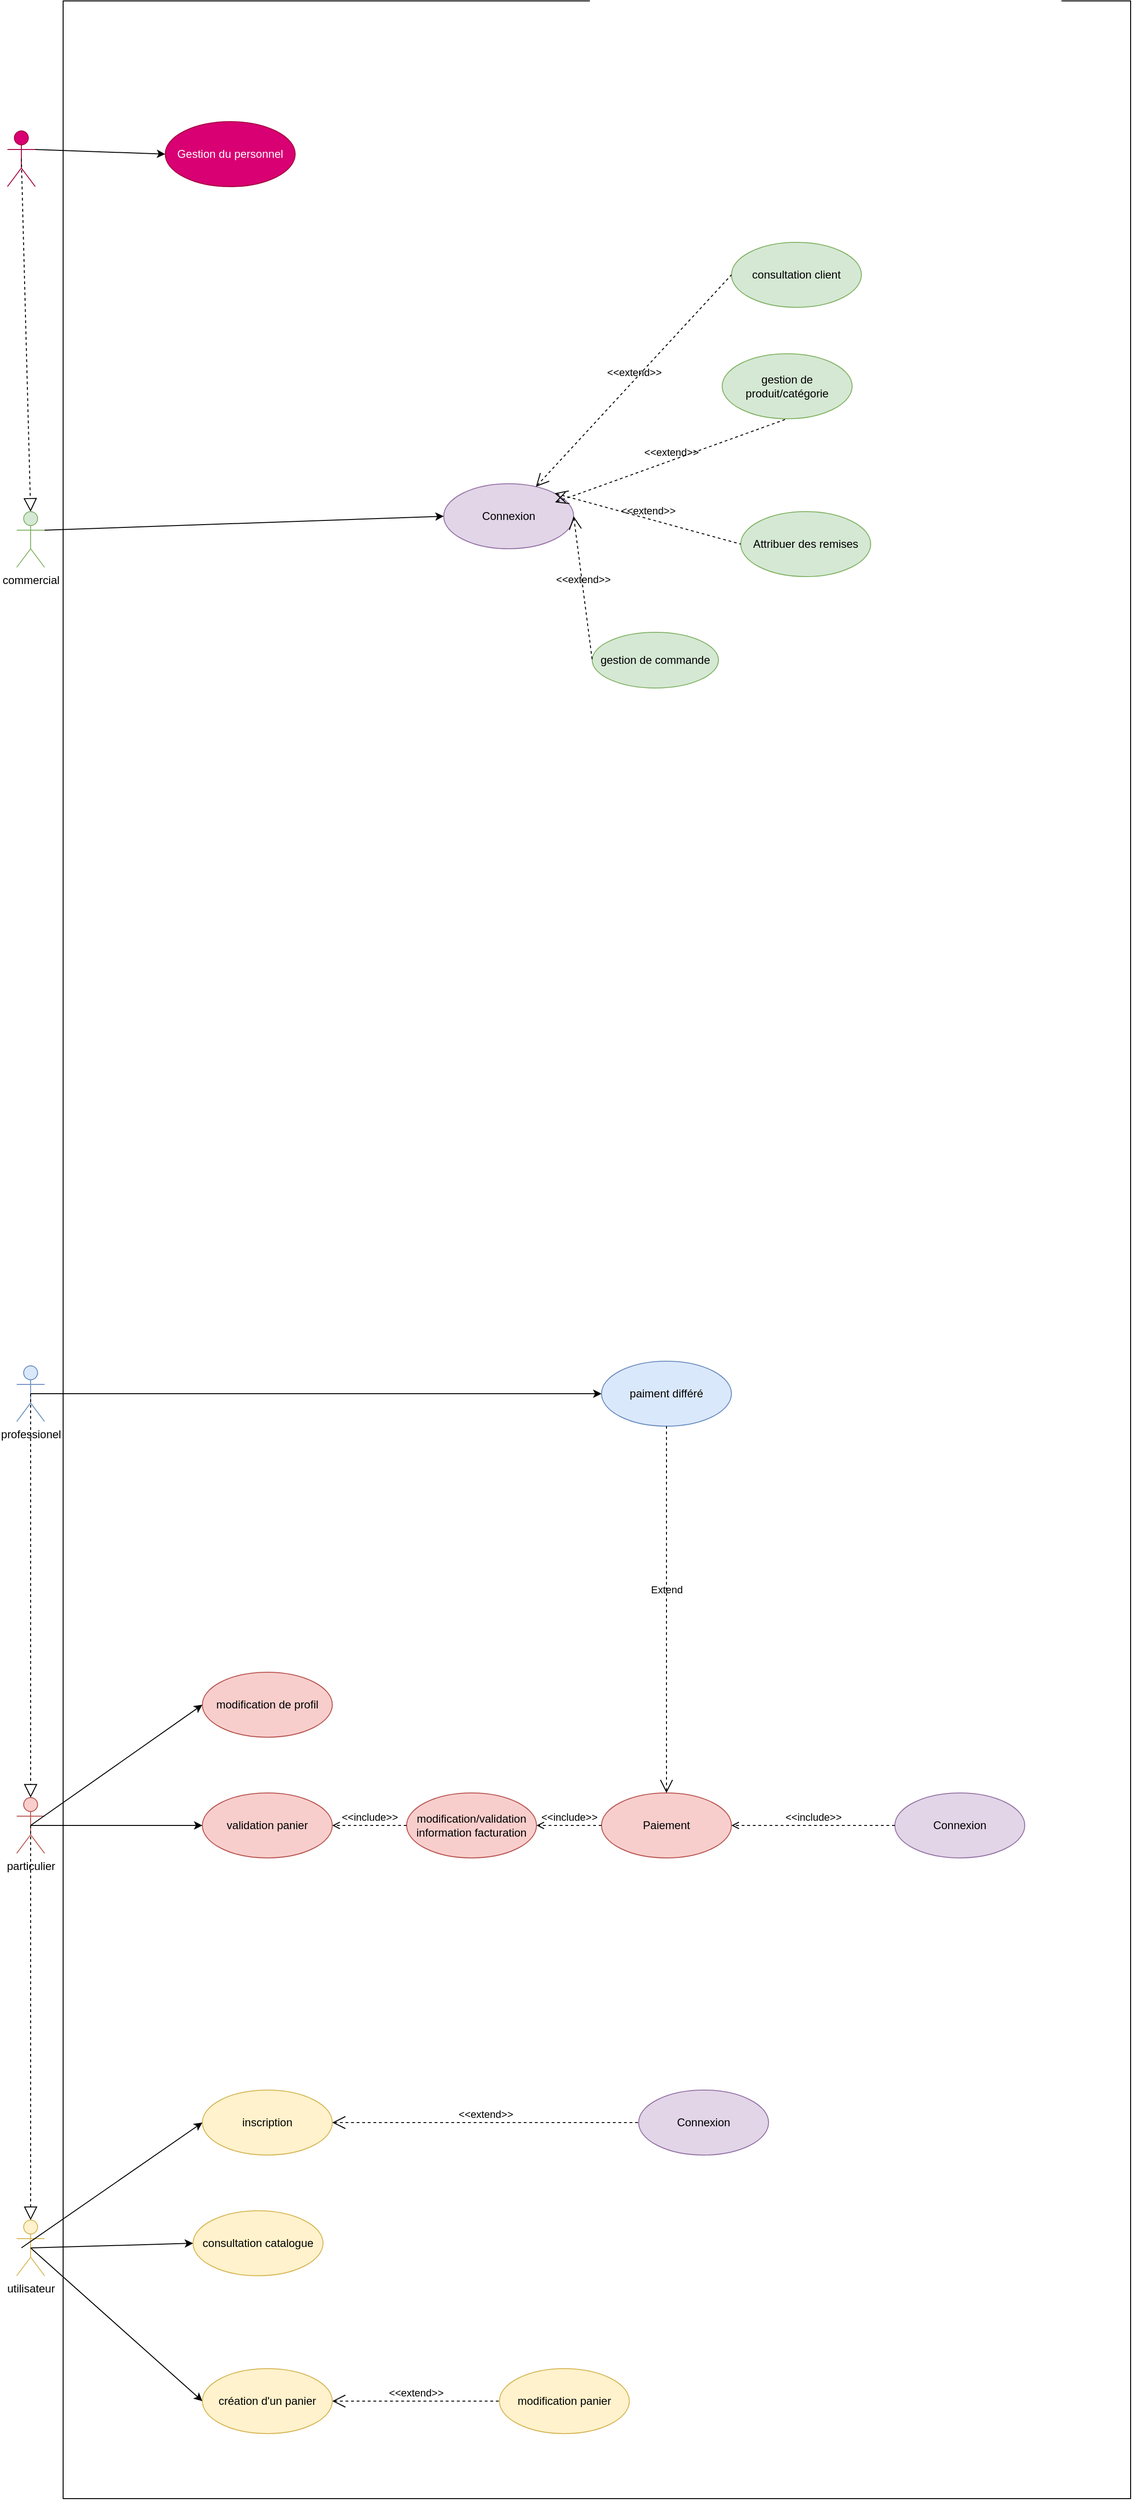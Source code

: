 <mxfile version="14.3.0" type="github" pages="2">
  <diagram id="6h6FBcipSGII3c4NiB8Y" name="Cas d&#39;utilisation">
    <mxGraphModel dx="1689" dy="3429" grid="1" gridSize="10" guides="1" tooltips="1" connect="1" arrows="1" fold="1" page="1" pageScale="1" pageWidth="827" pageHeight="1169" math="0" shadow="0">
      <root>
        <mxCell id="0" />
        <mxCell id="1" parent="0" />
        <mxCell id="1h5ahABLW1QTgXtnkLHX-1" value="" style="rounded=0;whiteSpace=wrap;html=1;direction=south;" parent="1" vertex="1">
          <mxGeometry x="220" y="-1430" width="1150" height="2690" as="geometry" />
        </mxCell>
        <mxCell id="1h5ahABLW1QTgXtnkLHX-2" value="utilisateur" style="shape=umlActor;verticalLabelPosition=bottom;verticalAlign=top;html=1;fillColor=#fff2cc;strokeColor=#d6b656;" parent="1" vertex="1">
          <mxGeometry x="170" y="960" width="30" height="60" as="geometry" />
        </mxCell>
        <mxCell id="1h5ahABLW1QTgXtnkLHX-4" value="professionel" style="shape=umlActor;verticalLabelPosition=bottom;verticalAlign=top;html=1;fillColor=#dae8fc;strokeColor=#6c8ebf;" parent="1" vertex="1">
          <mxGeometry x="170" y="40" width="30" height="60" as="geometry" />
        </mxCell>
        <mxCell id="1h5ahABLW1QTgXtnkLHX-5" value="particulier" style="shape=umlActor;verticalLabelPosition=bottom;verticalAlign=top;html=1;fillColor=#f8cecc;strokeColor=#b85450;" parent="1" vertex="1">
          <mxGeometry x="170" y="505" width="30" height="60" as="geometry" />
        </mxCell>
        <mxCell id="1h5ahABLW1QTgXtnkLHX-6" value="commercial" style="shape=umlActor;verticalLabelPosition=bottom;verticalAlign=top;html=1;fillColor=#d5e8d4;strokeColor=#82b366;" parent="1" vertex="1">
          <mxGeometry x="170" y="-880" width="30" height="60" as="geometry" />
        </mxCell>
        <mxCell id="1h5ahABLW1QTgXtnkLHX-8" value="patron" style="shape=umlActor;verticalLabelPosition=bottom;verticalAlign=top;html=1;fillColor=#d80073;strokeColor=#A50040;fontColor=#ffffff;" parent="1" vertex="1">
          <mxGeometry x="160" y="-1290" width="30" height="60" as="geometry" />
        </mxCell>
        <mxCell id="1h5ahABLW1QTgXtnkLHX-15" value="inscription" style="ellipse;whiteSpace=wrap;html=1;fillColor=#fff2cc;strokeColor=#d6b656;" parent="1" vertex="1">
          <mxGeometry x="370" y="820" width="140" height="70" as="geometry" />
        </mxCell>
        <mxCell id="1h5ahABLW1QTgXtnkLHX-16" value="consultation catalogue" style="ellipse;whiteSpace=wrap;html=1;fillColor=#fff2cc;strokeColor=#d6b656;" parent="1" vertex="1">
          <mxGeometry x="360" y="950" width="140" height="70" as="geometry" />
        </mxCell>
        <mxCell id="1h5ahABLW1QTgXtnkLHX-17" value="création d&#39;un panier" style="ellipse;whiteSpace=wrap;html=1;fillColor=#fff2cc;strokeColor=#d6b656;" parent="1" vertex="1">
          <mxGeometry x="370" y="1120" width="140" height="70" as="geometry" />
        </mxCell>
        <mxCell id="1h5ahABLW1QTgXtnkLHX-20" value="Connexion" style="ellipse;whiteSpace=wrap;html=1;fillColor=#e1d5e7;strokeColor=#9673a6;" parent="1" vertex="1">
          <mxGeometry x="840" y="820" width="140" height="70" as="geometry" />
        </mxCell>
        <mxCell id="1h5ahABLW1QTgXtnkLHX-21" value="validation panier" style="ellipse;whiteSpace=wrap;html=1;fillColor=#f8cecc;strokeColor=#b85450;" parent="1" vertex="1">
          <mxGeometry x="370" y="500" width="140" height="70" as="geometry" />
        </mxCell>
        <mxCell id="1h5ahABLW1QTgXtnkLHX-24" value="" style="endArrow=block;dashed=1;endFill=0;endSize=12;html=1;exitX=0.5;exitY=0.5;exitDx=0;exitDy=0;exitPerimeter=0;entryX=0.5;entryY=0;entryDx=0;entryDy=0;entryPerimeter=0;" parent="1" source="1h5ahABLW1QTgXtnkLHX-5" target="1h5ahABLW1QTgXtnkLHX-2" edge="1">
          <mxGeometry width="160" relative="1" as="geometry">
            <mxPoint x="220" y="820" as="sourcePoint" />
            <mxPoint x="380" y="820" as="targetPoint" />
          </mxGeometry>
        </mxCell>
        <mxCell id="1h5ahABLW1QTgXtnkLHX-25" value="" style="endArrow=block;dashed=1;endFill=0;endSize=12;html=1;exitX=0.5;exitY=0.5;exitDx=0;exitDy=0;exitPerimeter=0;entryX=0.5;entryY=0;entryDx=0;entryDy=0;entryPerimeter=0;" parent="1" source="1h5ahABLW1QTgXtnkLHX-4" target="1h5ahABLW1QTgXtnkLHX-5" edge="1">
          <mxGeometry width="160" relative="1" as="geometry">
            <mxPoint x="260" y="345" as="sourcePoint" />
            <mxPoint x="260" y="505" as="targetPoint" />
          </mxGeometry>
        </mxCell>
        <mxCell id="1h5ahABLW1QTgXtnkLHX-27" value="" style="endArrow=block;dashed=1;endFill=0;endSize=12;html=1;entryX=0.5;entryY=0;entryDx=0;entryDy=0;entryPerimeter=0;exitX=0.5;exitY=0.5;exitDx=0;exitDy=0;exitPerimeter=0;" parent="1" source="1h5ahABLW1QTgXtnkLHX-8" target="1h5ahABLW1QTgXtnkLHX-6" edge="1">
          <mxGeometry width="160" relative="1" as="geometry">
            <mxPoint x="170" y="-690" as="sourcePoint" />
            <mxPoint x="330" y="-690" as="targetPoint" />
          </mxGeometry>
        </mxCell>
        <mxCell id="1h5ahABLW1QTgXtnkLHX-28" value="" style="endArrow=classic;html=1;exitX=0.5;exitY=0.5;exitDx=0;exitDy=0;exitPerimeter=0;entryX=0;entryY=0.5;entryDx=0;entryDy=0;" parent="1" source="1h5ahABLW1QTgXtnkLHX-5" target="1h5ahABLW1QTgXtnkLHX-21" edge="1">
          <mxGeometry width="50" height="50" relative="1" as="geometry">
            <mxPoint x="280" y="640" as="sourcePoint" />
            <mxPoint x="330" y="590" as="targetPoint" />
          </mxGeometry>
        </mxCell>
        <mxCell id="1h5ahABLW1QTgXtnkLHX-29" value="" style="endArrow=classic;html=1;exitX=0.5;exitY=0.5;exitDx=0;exitDy=0;exitPerimeter=0;entryX=0;entryY=0.5;entryDx=0;entryDy=0;" parent="1" source="1h5ahABLW1QTgXtnkLHX-2" target="1h5ahABLW1QTgXtnkLHX-16" edge="1">
          <mxGeometry width="50" height="50" relative="1" as="geometry">
            <mxPoint x="260" y="720" as="sourcePoint" />
            <mxPoint x="310" y="670" as="targetPoint" />
          </mxGeometry>
        </mxCell>
        <mxCell id="1h5ahABLW1QTgXtnkLHX-30" value="" style="endArrow=classic;html=1;entryX=0;entryY=0.5;entryDx=0;entryDy=0;" parent="1" target="1h5ahABLW1QTgXtnkLHX-15" edge="1">
          <mxGeometry width="50" height="50" relative="1" as="geometry">
            <mxPoint x="175" y="990" as="sourcePoint" />
            <mxPoint x="310" y="850" as="targetPoint" />
          </mxGeometry>
        </mxCell>
        <mxCell id="1h5ahABLW1QTgXtnkLHX-31" value="" style="endArrow=classic;html=1;exitX=0.5;exitY=0.5;exitDx=0;exitDy=0;exitPerimeter=0;entryX=0;entryY=0.5;entryDx=0;entryDy=0;" parent="1" source="1h5ahABLW1QTgXtnkLHX-2" target="1h5ahABLW1QTgXtnkLHX-17" edge="1">
          <mxGeometry width="50" height="50" relative="1" as="geometry">
            <mxPoint x="320" y="1130" as="sourcePoint" />
            <mxPoint x="370" y="1080" as="targetPoint" />
          </mxGeometry>
        </mxCell>
        <mxCell id="1h5ahABLW1QTgXtnkLHX-34" value="Paiement" style="ellipse;whiteSpace=wrap;html=1;fillColor=#f8cecc;strokeColor=#b85450;" parent="1" vertex="1">
          <mxGeometry x="800" y="500" width="140" height="70" as="geometry" />
        </mxCell>
        <mxCell id="1h5ahABLW1QTgXtnkLHX-35" value="modification panier" style="ellipse;whiteSpace=wrap;html=1;fillColor=#fff2cc;strokeColor=#d6b656;" parent="1" vertex="1">
          <mxGeometry x="690" y="1120" width="140" height="70" as="geometry" />
        </mxCell>
        <mxCell id="1h5ahABLW1QTgXtnkLHX-37" value="modification/validation information facturation" style="ellipse;whiteSpace=wrap;html=1;fillColor=#f8cecc;strokeColor=#b85450;" parent="1" vertex="1">
          <mxGeometry x="590" y="500" width="140" height="70" as="geometry" />
        </mxCell>
        <mxCell id="1h5ahABLW1QTgXtnkLHX-40" value="modification de profil" style="ellipse;whiteSpace=wrap;html=1;fillColor=#f8cecc;strokeColor=#b85450;" parent="1" vertex="1">
          <mxGeometry x="370" y="370" width="140" height="70" as="geometry" />
        </mxCell>
        <mxCell id="1h5ahABLW1QTgXtnkLHX-41" value="" style="endArrow=classic;html=1;entryX=0;entryY=0.5;entryDx=0;entryDy=0;exitX=0.5;exitY=0.5;exitDx=0;exitDy=0;exitPerimeter=0;" parent="1" source="1h5ahABLW1QTgXtnkLHX-5" target="1h5ahABLW1QTgXtnkLHX-40" edge="1">
          <mxGeometry width="50" height="50" relative="1" as="geometry">
            <mxPoint x="280" y="460" as="sourcePoint" />
            <mxPoint x="330" y="410" as="targetPoint" />
          </mxGeometry>
        </mxCell>
        <mxCell id="1h5ahABLW1QTgXtnkLHX-44" value="&amp;lt;&amp;lt;include&amp;gt;&amp;gt;" style="html=1;verticalAlign=bottom;labelBackgroundColor=none;endArrow=open;endFill=0;dashed=1;entryX=1;entryY=0.5;entryDx=0;entryDy=0;exitX=0;exitY=0.5;exitDx=0;exitDy=0;" parent="1" source="1h5ahABLW1QTgXtnkLHX-34" target="1h5ahABLW1QTgXtnkLHX-37" edge="1">
          <mxGeometry width="160" relative="1" as="geometry">
            <mxPoint x="770" y="300" as="sourcePoint" />
            <mxPoint x="930" y="300" as="targetPoint" />
          </mxGeometry>
        </mxCell>
        <mxCell id="1h5ahABLW1QTgXtnkLHX-45" value="&amp;lt;&amp;lt;include&amp;gt;&amp;gt;" style="html=1;verticalAlign=bottom;labelBackgroundColor=none;endArrow=open;endFill=0;dashed=1;entryX=1;entryY=0.5;entryDx=0;entryDy=0;exitX=0;exitY=0.5;exitDx=0;exitDy=0;" parent="1" source="1h5ahABLW1QTgXtnkLHX-37" target="1h5ahABLW1QTgXtnkLHX-21" edge="1">
          <mxGeometry width="160" relative="1" as="geometry">
            <mxPoint x="600.0" y="550" as="sourcePoint" />
            <mxPoint x="530.0" y="550" as="targetPoint" />
          </mxGeometry>
        </mxCell>
        <mxCell id="1h5ahABLW1QTgXtnkLHX-50" value="paiment différé" style="ellipse;whiteSpace=wrap;html=1;fillColor=#dae8fc;strokeColor=#6c8ebf;" parent="1" vertex="1">
          <mxGeometry x="800" y="35" width="140" height="70" as="geometry" />
        </mxCell>
        <mxCell id="1h5ahABLW1QTgXtnkLHX-51" value="" style="endArrow=classic;html=1;exitX=0.5;exitY=0.5;exitDx=0;exitDy=0;exitPerimeter=0;entryX=0;entryY=0.5;entryDx=0;entryDy=0;" parent="1" source="1h5ahABLW1QTgXtnkLHX-4" target="1h5ahABLW1QTgXtnkLHX-50" edge="1">
          <mxGeometry width="50" height="50" relative="1" as="geometry">
            <mxPoint x="330" y="-130" as="sourcePoint" />
            <mxPoint x="380" y="-180" as="targetPoint" />
          </mxGeometry>
        </mxCell>
        <mxCell id="1h5ahABLW1QTgXtnkLHX-52" value="Extend" style="edgeStyle=none;html=1;startArrow=open;endArrow=none;startSize=12;verticalAlign=bottom;dashed=1;labelBackgroundColor=none;exitX=0.5;exitY=0;exitDx=0;exitDy=0;entryX=0.5;entryY=1;entryDx=0;entryDy=0;" parent="1" source="1h5ahABLW1QTgXtnkLHX-34" target="1h5ahABLW1QTgXtnkLHX-50" edge="1">
          <mxGeometry x="0.063" width="160" relative="1" as="geometry">
            <mxPoint x="690" y="50" as="sourcePoint" />
            <mxPoint x="850" y="50" as="targetPoint" />
            <mxPoint as="offset" />
          </mxGeometry>
        </mxCell>
        <mxCell id="1h5ahABLW1QTgXtnkLHX-53" value="Attribuer des remises" style="ellipse;whiteSpace=wrap;html=1;fillColor=#d5e8d4;strokeColor=#82b366;" parent="1" vertex="1">
          <mxGeometry x="950" y="-880" width="140" height="70" as="geometry" />
        </mxCell>
        <mxCell id="1h5ahABLW1QTgXtnkLHX-54" value="gestion de produit/catégorie" style="ellipse;whiteSpace=wrap;html=1;fillColor=#d5e8d4;strokeColor=#82b366;" parent="1" vertex="1">
          <mxGeometry x="930" y="-1050" width="140" height="70" as="geometry" />
        </mxCell>
        <mxCell id="1h5ahABLW1QTgXtnkLHX-56" value="consultation client" style="ellipse;whiteSpace=wrap;html=1;fillColor=#d5e8d4;strokeColor=#82b366;" parent="1" vertex="1">
          <mxGeometry x="940" y="-1170" width="140" height="70" as="geometry" />
        </mxCell>
        <mxCell id="1h5ahABLW1QTgXtnkLHX-80" value="gestion de commande" style="ellipse;whiteSpace=wrap;html=1;fillColor=#d5e8d4;strokeColor=#82b366;" parent="1" vertex="1">
          <mxGeometry x="790" y="-750" width="136" height="60" as="geometry" />
        </mxCell>
        <mxCell id="1h5ahABLW1QTgXtnkLHX-90" value="Gestion du personnel" style="ellipse;whiteSpace=wrap;html=1;fillColor=#d80073;strokeColor=#A50040;fontColor=#ffffff;" parent="1" vertex="1">
          <mxGeometry x="330" y="-1300" width="140" height="70" as="geometry" />
        </mxCell>
        <mxCell id="1h5ahABLW1QTgXtnkLHX-91" value="" style="endArrow=classic;html=1;exitX=1;exitY=0.333;exitDx=0;exitDy=0;exitPerimeter=0;entryX=0;entryY=0.5;entryDx=0;entryDy=0;" parent="1" source="1h5ahABLW1QTgXtnkLHX-8" target="1h5ahABLW1QTgXtnkLHX-90" edge="1">
          <mxGeometry width="50" height="50" relative="1" as="geometry">
            <mxPoint x="260" y="-1820" as="sourcePoint" />
            <mxPoint x="310" y="-1870" as="targetPoint" />
          </mxGeometry>
        </mxCell>
        <mxCell id="1h5ahABLW1QTgXtnkLHX-99" value="Connexion" style="ellipse;whiteSpace=wrap;html=1;fillColor=#e1d5e7;strokeColor=#9673a6;" parent="1" vertex="1">
          <mxGeometry x="630" y="-910" width="140" height="70" as="geometry" />
        </mxCell>
        <mxCell id="1h5ahABLW1QTgXtnkLHX-100" value="" style="endArrow=classic;html=1;entryX=0;entryY=0.5;entryDx=0;entryDy=0;" parent="1" target="1h5ahABLW1QTgXtnkLHX-99" edge="1">
          <mxGeometry width="50" height="50" relative="1" as="geometry">
            <mxPoint x="200" y="-860" as="sourcePoint" />
            <mxPoint x="560" y="-930" as="targetPoint" />
          </mxGeometry>
        </mxCell>
        <mxCell id="1h5ahABLW1QTgXtnkLHX-101" value="&amp;lt;&amp;lt;extend&amp;gt;&amp;gt;" style="edgeStyle=none;html=1;startArrow=open;endArrow=none;startSize=12;verticalAlign=bottom;dashed=1;labelBackgroundColor=none;entryX=0;entryY=0.5;entryDx=0;entryDy=0;exitX=1;exitY=0.5;exitDx=0;exitDy=0;" parent="1" source="1h5ahABLW1QTgXtnkLHX-99" target="1h5ahABLW1QTgXtnkLHX-80" edge="1">
          <mxGeometry width="160" relative="1" as="geometry">
            <mxPoint x="510" y="-710" as="sourcePoint" />
            <mxPoint x="350" y="-710" as="targetPoint" />
          </mxGeometry>
        </mxCell>
        <mxCell id="1h5ahABLW1QTgXtnkLHX-102" value="&amp;lt;&amp;lt;extend&amp;gt;&amp;gt;" style="edgeStyle=none;html=1;startArrow=open;endArrow=none;startSize=12;verticalAlign=bottom;dashed=1;labelBackgroundColor=none;entryX=0.5;entryY=1;entryDx=0;entryDy=0;" parent="1" target="1h5ahABLW1QTgXtnkLHX-54" edge="1">
          <mxGeometry width="160" relative="1" as="geometry">
            <mxPoint x="750" y="-890" as="sourcePoint" />
            <mxPoint x="460" y="-1070" as="targetPoint" />
          </mxGeometry>
        </mxCell>
        <mxCell id="1h5ahABLW1QTgXtnkLHX-106" value="&amp;lt;&amp;lt;extend&amp;gt;&amp;gt;" style="edgeStyle=none;html=1;startArrow=open;endArrow=none;startSize=12;verticalAlign=bottom;dashed=1;labelBackgroundColor=none;entryX=0;entryY=0.5;entryDx=0;entryDy=0;" parent="1" source="1h5ahABLW1QTgXtnkLHX-99" target="1h5ahABLW1QTgXtnkLHX-56" edge="1">
          <mxGeometry width="160" relative="1" as="geometry">
            <mxPoint x="660" y="-1180" as="sourcePoint" />
            <mxPoint x="500" y="-1180" as="targetPoint" />
          </mxGeometry>
        </mxCell>
        <mxCell id="1h5ahABLW1QTgXtnkLHX-107" value="&amp;lt;&amp;lt;extend&amp;gt;&amp;gt;" style="edgeStyle=none;html=1;startArrow=open;endArrow=none;startSize=12;verticalAlign=bottom;dashed=1;labelBackgroundColor=none;entryX=0;entryY=0.5;entryDx=0;entryDy=0;exitX=1;exitY=0;exitDx=0;exitDy=0;" parent="1" source="1h5ahABLW1QTgXtnkLHX-99" target="1h5ahABLW1QTgXtnkLHX-53" edge="1">
          <mxGeometry width="160" relative="1" as="geometry">
            <mxPoint x="550" y="-940" as="sourcePoint" />
            <mxPoint x="390" y="-940" as="targetPoint" />
          </mxGeometry>
        </mxCell>
        <mxCell id="1h5ahABLW1QTgXtnkLHX-108" value="&amp;lt;&amp;lt;extend&amp;gt;&amp;gt;" style="edgeStyle=none;html=1;startArrow=open;endArrow=none;startSize=12;verticalAlign=bottom;dashed=1;labelBackgroundColor=none;exitX=1;exitY=0.5;exitDx=0;exitDy=0;entryX=0;entryY=0.5;entryDx=0;entryDy=0;" parent="1" source="1h5ahABLW1QTgXtnkLHX-17" target="1h5ahABLW1QTgXtnkLHX-35" edge="1">
          <mxGeometry width="160" relative="1" as="geometry">
            <mxPoint x="710" y="1070" as="sourcePoint" />
            <mxPoint x="550" y="1070" as="targetPoint" />
          </mxGeometry>
        </mxCell>
        <mxCell id="D0InPZgiRpQinC90ZeT8-4" value="&amp;lt;&amp;lt;extend&amp;gt;&amp;gt;" style="edgeStyle=none;html=1;startArrow=open;endArrow=none;startSize=12;verticalAlign=bottom;dashed=1;labelBackgroundColor=none;entryX=0;entryY=0.5;entryDx=0;entryDy=0;exitX=1;exitY=0.5;exitDx=0;exitDy=0;" parent="1" source="1h5ahABLW1QTgXtnkLHX-15" target="1h5ahABLW1QTgXtnkLHX-20" edge="1">
          <mxGeometry width="160" relative="1" as="geometry">
            <mxPoint x="900" y="980" as="sourcePoint" />
            <mxPoint x="1060" y="980" as="targetPoint" />
          </mxGeometry>
        </mxCell>
        <mxCell id="D0InPZgiRpQinC90ZeT8-5" value="Connexion" style="ellipse;whiteSpace=wrap;html=1;fillColor=#e1d5e7;strokeColor=#9673a6;" parent="1" vertex="1">
          <mxGeometry x="1116" y="500" width="140" height="70" as="geometry" />
        </mxCell>
        <mxCell id="D0InPZgiRpQinC90ZeT8-6" value="&amp;lt;&amp;lt;include&amp;gt;&amp;gt;" style="html=1;verticalAlign=bottom;labelBackgroundColor=none;endArrow=open;endFill=0;dashed=1;exitX=0;exitY=0.5;exitDx=0;exitDy=0;" parent="1" source="D0InPZgiRpQinC90ZeT8-5" target="1h5ahABLW1QTgXtnkLHX-34" edge="1">
          <mxGeometry width="160" relative="1" as="geometry">
            <mxPoint x="1150" y="360" as="sourcePoint" />
            <mxPoint x="1310" y="360" as="targetPoint" />
          </mxGeometry>
        </mxCell>
      </root>
    </mxGraphModel>
  </diagram>
  <diagram id="RybYeWViprWriMRFNoAn" name="Diagramme d&#39;activité">
    <mxGraphModel dx="1182" dy="764" grid="1" gridSize="10" guides="1" tooltips="1" connect="1" arrows="1" fold="1" page="1" pageScale="1" pageWidth="850" pageHeight="1100" math="0" shadow="0">
      <root>
        <mxCell id="maNcRiwJJqIN86Ik8prz-0" />
        <mxCell id="maNcRiwJJqIN86Ik8prz-1" parent="maNcRiwJJqIN86Ik8prz-0" />
        <mxCell id="56nGl5sM8iVlLTIFz5Gv-0" value="" style="ellipse;html=1;shape=startState;fillColor=#000000;strokeColor=#ff0000;" vertex="1" parent="maNcRiwJJqIN86Ik8prz-1">
          <mxGeometry x="390" y="70" width="30" height="30" as="geometry" />
        </mxCell>
        <mxCell id="56nGl5sM8iVlLTIFz5Gv-1" value="" style="edgeStyle=orthogonalEdgeStyle;html=1;verticalAlign=bottom;endArrow=open;endSize=8;strokeColor=#ff0000;" edge="1" source="56nGl5sM8iVlLTIFz5Gv-0" parent="maNcRiwJJqIN86Ik8prz-1">
          <mxGeometry relative="1" as="geometry">
            <mxPoint x="405" y="160" as="targetPoint" />
          </mxGeometry>
        </mxCell>
        <mxCell id="56nGl5sM8iVlLTIFz5Gv-2" value="Consulter catalogue" style="rounded=1;whiteSpace=wrap;html=1;arcSize=40;fontColor=#000000;fillColor=#ffffc0;strokeColor=#ff0000;" vertex="1" parent="maNcRiwJJqIN86Ik8prz-1">
          <mxGeometry x="345" y="160" width="120" height="40" as="geometry" />
        </mxCell>
        <mxCell id="56nGl5sM8iVlLTIFz5Gv-3" value="" style="edgeStyle=orthogonalEdgeStyle;html=1;verticalAlign=bottom;endArrow=open;endSize=8;strokeColor=#ff0000;" edge="1" source="56nGl5sM8iVlLTIFz5Gv-2" parent="maNcRiwJJqIN86Ik8prz-1">
          <mxGeometry relative="1" as="geometry">
            <mxPoint x="405" y="260" as="targetPoint" />
          </mxGeometry>
        </mxCell>
        <mxCell id="56nGl5sM8iVlLTIFz5Gv-4" value="creation de panier" style="rounded=1;whiteSpace=wrap;html=1;arcSize=40;fontColor=#000000;fillColor=#ffffc0;strokeColor=#ff0000;" vertex="1" parent="maNcRiwJJqIN86Ik8prz-1">
          <mxGeometry x="345" y="260" width="120" height="40" as="geometry" />
        </mxCell>
        <mxCell id="56nGl5sM8iVlLTIFz5Gv-5" value="" style="edgeStyle=orthogonalEdgeStyle;html=1;verticalAlign=bottom;endArrow=open;endSize=8;strokeColor=#ff0000;" edge="1" source="56nGl5sM8iVlLTIFz5Gv-4" parent="maNcRiwJJqIN86Ik8prz-1" target="yi1lLRNpD7gHP7t0LnpB-7">
          <mxGeometry relative="1" as="geometry">
            <mxPoint x="405" y="340" as="targetPoint" />
          </mxGeometry>
        </mxCell>
        <mxCell id="yi1lLRNpD7gHP7t0LnpB-7" value="ajout/modification panier" style="rounded=1;whiteSpace=wrap;html=1;arcSize=40;fontColor=#000000;fillColor=#ffffc0;strokeColor=#ff0000;" vertex="1" parent="maNcRiwJJqIN86Ik8prz-1">
          <mxGeometry x="345" y="380" width="120" height="40" as="geometry" />
        </mxCell>
        <mxCell id="yi1lLRNpD7gHP7t0LnpB-8" value="" style="edgeStyle=orthogonalEdgeStyle;html=1;verticalAlign=bottom;endArrow=open;endSize=8;strokeColor=#ff0000;" edge="1" source="yi1lLRNpD7gHP7t0LnpB-7" parent="maNcRiwJJqIN86Ik8prz-1">
          <mxGeometry relative="1" as="geometry">
            <mxPoint x="405" y="460" as="targetPoint" />
          </mxGeometry>
        </mxCell>
        <mxCell id="yi1lLRNpD7gHP7t0LnpB-9" value="inscrit" style="rhombus;whiteSpace=wrap;html=1;fillColor=#ffffc0;strokeColor=#ff0000;" vertex="1" parent="maNcRiwJJqIN86Ik8prz-1">
          <mxGeometry x="362.5" y="620" width="80" height="40" as="geometry" />
        </mxCell>
        <mxCell id="yi1lLRNpD7gHP7t0LnpB-10" value="no" style="edgeStyle=orthogonalEdgeStyle;html=1;align=left;verticalAlign=bottom;endArrow=open;endSize=8;strokeColor=#ff0000;entryX=0;entryY=0.5;entryDx=0;entryDy=0;" edge="1" source="yi1lLRNpD7gHP7t0LnpB-9" parent="maNcRiwJJqIN86Ik8prz-1" target="yi1lLRNpD7gHP7t0LnpB-14">
          <mxGeometry x="-1" relative="1" as="geometry">
            <mxPoint x="540" y="480" as="targetPoint" />
          </mxGeometry>
        </mxCell>
        <mxCell id="yi1lLRNpD7gHP7t0LnpB-11" value="yes" style="edgeStyle=orthogonalEdgeStyle;html=1;align=left;verticalAlign=top;endArrow=open;endSize=8;strokeColor=#ff0000;" edge="1" source="yi1lLRNpD7gHP7t0LnpB-9" parent="maNcRiwJJqIN86Ik8prz-1">
          <mxGeometry x="-1" relative="1" as="geometry">
            <mxPoint x="403" y="710" as="targetPoint" />
          </mxGeometry>
        </mxCell>
        <mxCell id="yi1lLRNpD7gHP7t0LnpB-14" value="inscription" style="rounded=1;whiteSpace=wrap;html=1;arcSize=40;fontColor=#000000;fillColor=#ffffc0;strokeColor=#ff0000;" vertex="1" parent="maNcRiwJJqIN86Ik8prz-1">
          <mxGeometry x="640" y="620" width="120" height="40" as="geometry" />
        </mxCell>
        <mxCell id="yi1lLRNpD7gHP7t0LnpB-15" value="" style="edgeStyle=orthogonalEdgeStyle;html=1;verticalAlign=bottom;endArrow=open;endSize=8;strokeColor=#ff0000;exitX=0.5;exitY=1;exitDx=0;exitDy=0;entryX=1;entryY=0.5;entryDx=0;entryDy=0;" edge="1" source="yi1lLRNpD7gHP7t0LnpB-14" parent="maNcRiwJJqIN86Ik8prz-1" target="yi1lLRNpD7gHP7t0LnpB-16">
          <mxGeometry relative="1" as="geometry">
            <mxPoint x="600" y="550" as="targetPoint" />
          </mxGeometry>
        </mxCell>
        <mxCell id="yi1lLRNpD7gHP7t0LnpB-16" value="connecté" style="rhombus;whiteSpace=wrap;html=1;fillColor=#ffffc0;strokeColor=#ff0000;" vertex="1" parent="maNcRiwJJqIN86Ik8prz-1">
          <mxGeometry x="365" y="710" width="80" height="40" as="geometry" />
        </mxCell>
        <mxCell id="yi1lLRNpD7gHP7t0LnpB-17" value="no" style="edgeStyle=orthogonalEdgeStyle;html=1;align=left;verticalAlign=bottom;endArrow=open;endSize=8;strokeColor=#ff0000;entryX=0;entryY=0.5;entryDx=0;entryDy=0;exitX=0.5;exitY=1;exitDx=0;exitDy=0;" edge="1" source="yi1lLRNpD7gHP7t0LnpB-16" parent="maNcRiwJJqIN86Ik8prz-1" target="yi1lLRNpD7gHP7t0LnpB-19">
          <mxGeometry x="-0.93" y="15" relative="1" as="geometry">
            <mxPoint x="520" y="580" as="targetPoint" />
            <Array as="points">
              <mxPoint x="405" y="810" />
            </Array>
            <mxPoint as="offset" />
          </mxGeometry>
        </mxCell>
        <mxCell id="yi1lLRNpD7gHP7t0LnpB-18" value="yes" style="edgeStyle=orthogonalEdgeStyle;html=1;align=left;verticalAlign=top;endArrow=open;endSize=8;strokeColor=#ff0000;entryX=0;entryY=0.5;entryDx=0;entryDy=0;exitX=0;exitY=0.5;exitDx=0;exitDy=0;" edge="1" source="yi1lLRNpD7gHP7t0LnpB-16" parent="maNcRiwJJqIN86Ik8prz-1" target="D1TfngkzvkAKYpGoc1SK-51">
          <mxGeometry x="-1" relative="1" as="geometry">
            <mxPoint x="405" y="830" as="targetPoint" />
            <Array as="points">
              <mxPoint x="365" y="990" />
            </Array>
          </mxGeometry>
        </mxCell>
        <mxCell id="yi1lLRNpD7gHP7t0LnpB-19" value="connexion" style="rounded=1;whiteSpace=wrap;html=1;arcSize=40;fontColor=#000000;fillColor=#ffffc0;strokeColor=#ff0000;" vertex="1" parent="maNcRiwJJqIN86Ik8prz-1">
          <mxGeometry x="640" y="790" width="120" height="40" as="geometry" />
        </mxCell>
        <mxCell id="yi1lLRNpD7gHP7t0LnpB-20" value="" style="edgeStyle=orthogonalEdgeStyle;html=1;verticalAlign=bottom;endArrow=open;endSize=8;strokeColor=#ff0000;exitX=0.5;exitY=1;exitDx=0;exitDy=0;" edge="1" source="yi1lLRNpD7gHP7t0LnpB-19" parent="maNcRiwJJqIN86Ik8prz-1">
          <mxGeometry relative="1" as="geometry">
            <mxPoint x="700" y="870" as="targetPoint" />
          </mxGeometry>
        </mxCell>
        <mxCell id="kTlVBPDqf_YDUmtmGKjb-9" value="calcul panier" style="rounded=1;whiteSpace=wrap;html=1;arcSize=40;fontColor=#000000;fillColor=#ffffc0;strokeColor=#ff0000;" vertex="1" parent="maNcRiwJJqIN86Ik8prz-1">
          <mxGeometry x="345" y="460" width="120" height="40" as="geometry" />
        </mxCell>
        <mxCell id="D1TfngkzvkAKYpGoc1SK-9" value="valider panier" style="rhombus;whiteSpace=wrap;html=1;fillColor=#ffffc0;strokeColor=#ff0000;" vertex="1" parent="maNcRiwJJqIN86Ik8prz-1">
          <mxGeometry x="340" y="520" width="130" height="60" as="geometry" />
        </mxCell>
        <mxCell id="D1TfngkzvkAKYpGoc1SK-10" value="no" style="edgeStyle=orthogonalEdgeStyle;html=1;align=left;verticalAlign=bottom;endArrow=open;endSize=8;strokeColor=#ff0000;exitX=0;exitY=0.5;exitDx=0;exitDy=0;" edge="1" source="D1TfngkzvkAKYpGoc1SK-9" parent="maNcRiwJJqIN86Ik8prz-1">
          <mxGeometry x="-1" relative="1" as="geometry">
            <mxPoint x="210" y="550" as="targetPoint" />
          </mxGeometry>
        </mxCell>
        <mxCell id="D1TfngkzvkAKYpGoc1SK-11" value="yes" style="edgeStyle=orthogonalEdgeStyle;html=1;align=left;verticalAlign=top;endArrow=open;endSize=8;strokeColor=#ff0000;" edge="1" source="D1TfngkzvkAKYpGoc1SK-9" parent="maNcRiwJJqIN86Ik8prz-1">
          <mxGeometry x="-1" relative="1" as="geometry">
            <mxPoint x="405" y="620" as="targetPoint" />
          </mxGeometry>
        </mxCell>
        <mxCell id="D1TfngkzvkAKYpGoc1SK-15" value="Condition" style="rhombus;whiteSpace=wrap;html=1;fillColor=#ffffc0;strokeColor=#ff0000;" vertex="1" parent="maNcRiwJJqIN86Ik8prz-1">
          <mxGeometry x="130" y="530" width="80" height="40" as="geometry" />
        </mxCell>
        <mxCell id="D1TfngkzvkAKYpGoc1SK-16" value="no" style="edgeStyle=orthogonalEdgeStyle;html=1;align=left;verticalAlign=bottom;endArrow=open;endSize=8;strokeColor=#ff0000;" edge="1" source="D1TfngkzvkAKYpGoc1SK-15" parent="maNcRiwJJqIN86Ik8prz-1" target="D1TfngkzvkAKYpGoc1SK-18">
          <mxGeometry x="-0.6" y="10" relative="1" as="geometry">
            <mxPoint x="170" y="600" as="targetPoint" />
            <mxPoint as="offset" />
          </mxGeometry>
        </mxCell>
        <mxCell id="D1TfngkzvkAKYpGoc1SK-17" value="yes" style="edgeStyle=orthogonalEdgeStyle;html=1;align=left;verticalAlign=top;endArrow=open;endSize=8;strokeColor=#ff0000;entryX=0;entryY=0.75;entryDx=0;entryDy=0;exitX=0.5;exitY=0;exitDx=0;exitDy=0;" edge="1" source="D1TfngkzvkAKYpGoc1SK-15" parent="maNcRiwJJqIN86Ik8prz-1" target="yi1lLRNpD7gHP7t0LnpB-7">
          <mxGeometry x="-0.908" y="-20" relative="1" as="geometry">
            <mxPoint x="550" y="600" as="targetPoint" />
            <mxPoint as="offset" />
          </mxGeometry>
        </mxCell>
        <mxCell id="D1TfngkzvkAKYpGoc1SK-18" value="" style="shape=umlDestroy;whiteSpace=wrap;html=1;strokeWidth=3;" vertex="1" parent="maNcRiwJJqIN86Ik8prz-1">
          <mxGeometry x="155" y="620" width="30" height="30" as="geometry" />
        </mxCell>
        <mxCell id="D1TfngkzvkAKYpGoc1SK-19" value="no" style="edgeStyle=orthogonalEdgeStyle;html=1;align=left;verticalAlign=bottom;endArrow=open;endSize=8;strokeColor=#ff0000;" edge="1" source="D1TfngkzvkAKYpGoc1SK-51" parent="maNcRiwJJqIN86Ik8prz-1">
          <mxGeometry x="-1" relative="1" as="geometry">
            <mxPoint x="640" y="990" as="targetPoint" />
          </mxGeometry>
        </mxCell>
        <mxCell id="D1TfngkzvkAKYpGoc1SK-20" value="yes" style="edgeStyle=orthogonalEdgeStyle;html=1;align=left;verticalAlign=top;endArrow=open;endSize=8;strokeColor=#ff0000;" edge="1" source="D1TfngkzvkAKYpGoc1SK-51" parent="maNcRiwJJqIN86Ik8prz-1">
          <mxGeometry x="-1" relative="1" as="geometry">
            <mxPoint x="480" y="1070" as="targetPoint" />
          </mxGeometry>
        </mxCell>
        <mxCell id="D1TfngkzvkAKYpGoc1SK-21" value="modifier données personelles" style="rounded=1;whiteSpace=wrap;html=1;arcSize=40;fontColor=#000000;fillColor=#ffffc0;strokeColor=#ff0000;" vertex="1" parent="maNcRiwJJqIN86Ik8prz-1">
          <mxGeometry x="640" y="970" width="120" height="40" as="geometry" />
        </mxCell>
        <mxCell id="D1TfngkzvkAKYpGoc1SK-22" value="" style="edgeStyle=orthogonalEdgeStyle;html=1;verticalAlign=bottom;endArrow=open;endSize=8;strokeColor=#ff0000;entryX=1;entryY=0.5;entryDx=0;entryDy=0;exitX=0.408;exitY=1;exitDx=0;exitDy=0;exitPerimeter=0;" edge="1" source="D1TfngkzvkAKYpGoc1SK-21" target="D1TfngkzvkAKYpGoc1SK-23" parent="maNcRiwJJqIN86Ik8prz-1">
          <mxGeometry relative="1" as="geometry">
            <mxPoint x="540" y="1090" as="targetPoint" />
          </mxGeometry>
        </mxCell>
        <mxCell id="D1TfngkzvkAKYpGoc1SK-23" value="si professionnel" style="rhombus;whiteSpace=wrap;html=1;fillColor=#ffffc0;strokeColor=#ff0000;" vertex="1" parent="maNcRiwJJqIN86Ik8prz-1">
          <mxGeometry x="410" y="1070" width="140" height="90" as="geometry" />
        </mxCell>
        <mxCell id="D1TfngkzvkAKYpGoc1SK-24" value="no" style="edgeStyle=orthogonalEdgeStyle;html=1;align=left;verticalAlign=bottom;endArrow=open;endSize=8;strokeColor=#ff0000;entryX=0.5;entryY=0;entryDx=0;entryDy=0;" edge="1" source="D1TfngkzvkAKYpGoc1SK-23" parent="maNcRiwJJqIN86Ik8prz-1">
          <mxGeometry x="-1" relative="1" as="geometry">
            <mxPoint x="480" y="1240" as="targetPoint" />
            <Array as="points">
              <mxPoint x="480" y="1220" />
              <mxPoint x="480" y="1220" />
            </Array>
          </mxGeometry>
        </mxCell>
        <mxCell id="D1TfngkzvkAKYpGoc1SK-25" value="yes" style="edgeStyle=orthogonalEdgeStyle;html=1;align=left;verticalAlign=top;endArrow=open;endSize=8;strokeColor=#ff0000;entryX=1;entryY=0.5;entryDx=0;entryDy=0;" edge="1" source="D1TfngkzvkAKYpGoc1SK-23" target="D1TfngkzvkAKYpGoc1SK-26" parent="maNcRiwJJqIN86Ik8prz-1">
          <mxGeometry x="-1" relative="1" as="geometry">
            <mxPoint x="300" y="1120" as="targetPoint" />
          </mxGeometry>
        </mxCell>
        <mxCell id="D1TfngkzvkAKYpGoc1SK-26" value="offre de paiement" style="rounded=1;whiteSpace=wrap;html=1;arcSize=40;fontColor=#000000;fillColor=#ffffc0;strokeColor=#ff0000;" vertex="1" parent="maNcRiwJJqIN86Ik8prz-1">
          <mxGeometry x="180" y="1095" width="120" height="40" as="geometry" />
        </mxCell>
        <mxCell id="D1TfngkzvkAKYpGoc1SK-27" value="" style="edgeStyle=orthogonalEdgeStyle;html=1;verticalAlign=bottom;endArrow=open;endSize=8;strokeColor=#ff0000;entryX=0;entryY=0.5;entryDx=0;entryDy=0;" edge="1" source="D1TfngkzvkAKYpGoc1SK-26" target="D1TfngkzvkAKYpGoc1SK-37" parent="maNcRiwJJqIN86Ik8prz-1">
          <mxGeometry relative="1" as="geometry">
            <mxPoint x="420" y="1260" as="targetPoint" />
            <Array as="points">
              <mxPoint x="240" y="1260" />
            </Array>
          </mxGeometry>
        </mxCell>
        <mxCell id="D1TfngkzvkAKYpGoc1SK-28" value="paiement" style="rounded=1;whiteSpace=wrap;html=1;arcSize=40;fontColor=#000000;fillColor=#ffffc0;strokeColor=#ff0000;" vertex="1" parent="maNcRiwJJqIN86Ik8prz-1">
          <mxGeometry x="415" y="1370" width="120" height="40" as="geometry" />
        </mxCell>
        <mxCell id="D1TfngkzvkAKYpGoc1SK-29" value="" style="shape=line;html=1;strokeWidth=6;strokeColor=#ff0000;" vertex="1" parent="maNcRiwJJqIN86Ik8prz-1">
          <mxGeometry x="385" y="1560" width="200" height="10" as="geometry" />
        </mxCell>
        <mxCell id="D1TfngkzvkAKYpGoc1SK-30" value="" style="edgeStyle=orthogonalEdgeStyle;html=1;verticalAlign=bottom;endArrow=open;endSize=8;strokeColor=#ff0000;exitX=0.795;exitY=0.4;exitDx=0;exitDy=0;exitPerimeter=0;" edge="1" source="D1TfngkzvkAKYpGoc1SK-29" target="D1TfngkzvkAKYpGoc1SK-32" parent="maNcRiwJJqIN86Ik8prz-1">
          <mxGeometry relative="1" as="geometry">
            <mxPoint x="560" y="1659" as="targetPoint" />
            <Array as="points">
              <mxPoint x="560" y="1564" />
            </Array>
          </mxGeometry>
        </mxCell>
        <mxCell id="D1TfngkzvkAKYpGoc1SK-31" value="edition BL" style="rounded=1;whiteSpace=wrap;html=1;arcSize=40;fontColor=#000000;fillColor=#ffffc0;strokeColor=#ff0000;" vertex="1" parent="maNcRiwJJqIN86Ik8prz-1">
          <mxGeometry x="445" y="1650" width="80" height="20" as="geometry" />
        </mxCell>
        <mxCell id="D1TfngkzvkAKYpGoc1SK-32" value="edition facture" style="rounded=1;whiteSpace=wrap;html=1;arcSize=40;fontColor=#000000;fillColor=#ffffc0;strokeColor=#ff0000;" vertex="1" parent="maNcRiwJJqIN86Ik8prz-1">
          <mxGeometry x="530" y="1640" width="85" height="20" as="geometry" />
        </mxCell>
        <mxCell id="D1TfngkzvkAKYpGoc1SK-33" value="" style="edgeStyle=orthogonalEdgeStyle;html=1;verticalAlign=bottom;endArrow=open;endSize=8;strokeColor=#ff0000;entryX=0.935;entryY=0.3;entryDx=0;entryDy=0;entryPerimeter=0;" edge="1" source="D1TfngkzvkAKYpGoc1SK-32" target="D1TfngkzvkAKYpGoc1SK-34" parent="maNcRiwJJqIN86Ik8prz-1">
          <mxGeometry relative="1" as="geometry">
            <mxPoint x="560" y="1710" as="targetPoint" />
          </mxGeometry>
        </mxCell>
        <mxCell id="D1TfngkzvkAKYpGoc1SK-34" value="" style="shape=line;html=1;strokeWidth=6;strokeColor=#ff0000;" vertex="1" parent="maNcRiwJJqIN86Ik8prz-1">
          <mxGeometry x="385" y="1730" width="200" height="10" as="geometry" />
        </mxCell>
        <mxCell id="D1TfngkzvkAKYpGoc1SK-35" value="" style="edgeStyle=orthogonalEdgeStyle;html=1;verticalAlign=bottom;endArrow=open;endSize=8;strokeColor=#ff0000;entryX=0.5;entryY=0;entryDx=0;entryDy=0;" edge="1" source="D1TfngkzvkAKYpGoc1SK-34" target="D1TfngkzvkAKYpGoc1SK-36" parent="maNcRiwJJqIN86Ik8prz-1">
          <mxGeometry relative="1" as="geometry">
            <mxPoint x="480" y="1810" as="targetPoint" />
            <Array as="points" />
          </mxGeometry>
        </mxCell>
        <mxCell id="D1TfngkzvkAKYpGoc1SK-36" value="" style="ellipse;html=1;shape=endState;fillColor=#000000;strokeColor=#ff0000;" vertex="1" parent="maNcRiwJJqIN86Ik8prz-1">
          <mxGeometry x="470" y="1820" width="30" height="30" as="geometry" />
        </mxCell>
        <mxCell id="D1TfngkzvkAKYpGoc1SK-37" value="remise" style="rhombus;whiteSpace=wrap;html=1;fillColor=#ffffc0;strokeColor=#ff0000;" vertex="1" parent="maNcRiwJJqIN86Ik8prz-1">
          <mxGeometry x="430" y="1240" width="90" height="40" as="geometry" />
        </mxCell>
        <mxCell id="D1TfngkzvkAKYpGoc1SK-38" value="no" style="edgeStyle=orthogonalEdgeStyle;html=1;align=left;verticalAlign=bottom;endArrow=open;endSize=8;strokeColor=#ff0000;" edge="1" source="D1TfngkzvkAKYpGoc1SK-37" parent="maNcRiwJJqIN86Ik8prz-1">
          <mxGeometry x="-0.778" y="-25" relative="1" as="geometry">
            <mxPoint x="475" y="1370" as="targetPoint" />
            <mxPoint as="offset" />
          </mxGeometry>
        </mxCell>
        <mxCell id="D1TfngkzvkAKYpGoc1SK-39" value="yes" style="edgeStyle=orthogonalEdgeStyle;html=1;align=left;verticalAlign=top;endArrow=open;endSize=8;strokeColor=#ff0000;" edge="1" source="D1TfngkzvkAKYpGoc1SK-37" parent="maNcRiwJJqIN86Ik8prz-1">
          <mxGeometry x="-1" relative="1" as="geometry">
            <mxPoint x="630" y="1260" as="targetPoint" />
          </mxGeometry>
        </mxCell>
        <mxCell id="D1TfngkzvkAKYpGoc1SK-40" value="recalcul panier" style="rounded=1;whiteSpace=wrap;html=1;arcSize=40;fontColor=#000000;fillColor=#ffffc0;strokeColor=#ff0000;" vertex="1" parent="maNcRiwJJqIN86Ik8prz-1">
          <mxGeometry x="630" y="1240" width="120" height="40" as="geometry" />
        </mxCell>
        <mxCell id="D1TfngkzvkAKYpGoc1SK-41" value="" style="edgeStyle=orthogonalEdgeStyle;html=1;verticalAlign=bottom;endArrow=open;endSize=8;strokeColor=#ff0000;entryX=1;entryY=0.25;entryDx=0;entryDy=0;exitX=0.5;exitY=1;exitDx=0;exitDy=0;" edge="1" source="D1TfngkzvkAKYpGoc1SK-40" target="D1TfngkzvkAKYpGoc1SK-28" parent="maNcRiwJJqIN86Ik8prz-1">
          <mxGeometry relative="1" as="geometry">
            <mxPoint x="690" y="1340" as="targetPoint" />
            <Array as="points">
              <mxPoint x="690" y="1380" />
            </Array>
          </mxGeometry>
        </mxCell>
        <mxCell id="D1TfngkzvkAKYpGoc1SK-42" value="" style="edgeStyle=orthogonalEdgeStyle;html=1;verticalAlign=bottom;endArrow=open;endSize=8;strokeColor=#ff0000;entryX=0.5;entryY=0;entryDx=0;entryDy=0;exitX=0.485;exitY=0.8;exitDx=0;exitDy=0;exitPerimeter=0;" edge="1" source="D1TfngkzvkAKYpGoc1SK-29" target="D1TfngkzvkAKYpGoc1SK-31" parent="maNcRiwJJqIN86Ik8prz-1">
          <mxGeometry relative="1" as="geometry">
            <mxPoint x="441" y="1676" as="targetPoint" />
            <mxPoint x="440" y="1600" as="sourcePoint" />
            <Array as="points">
              <mxPoint x="482" y="1569" />
              <mxPoint x="485" y="1569" />
            </Array>
          </mxGeometry>
        </mxCell>
        <mxCell id="D1TfngkzvkAKYpGoc1SK-43" value="" style="edgeStyle=orthogonalEdgeStyle;html=1;verticalAlign=bottom;endArrow=open;endSize=8;strokeColor=#ff0000;exitX=0.5;exitY=1;exitDx=0;exitDy=0;" edge="1" source="D1TfngkzvkAKYpGoc1SK-31" parent="maNcRiwJJqIN86Ik8prz-1">
          <mxGeometry relative="1" as="geometry">
            <mxPoint x="487" y="1734" as="targetPoint" />
            <mxPoint x="440" y="1700" as="sourcePoint" />
            <Array as="points">
              <mxPoint x="487" y="1670" />
            </Array>
          </mxGeometry>
        </mxCell>
        <mxCell id="D1TfngkzvkAKYpGoc1SK-44" value="vérification &lt;br&gt;solde" style="rhombus;whiteSpace=wrap;html=1;fillColor=#ffffc0;strokeColor=#ff0000;" vertex="1" parent="maNcRiwJJqIN86Ik8prz-1">
          <mxGeometry x="427.5" y="1460" width="95" height="60" as="geometry" />
        </mxCell>
        <mxCell id="D1TfngkzvkAKYpGoc1SK-45" value="no" style="edgeStyle=orthogonalEdgeStyle;html=1;align=left;verticalAlign=bottom;endArrow=open;endSize=8;strokeColor=#ff0000;entryX=0;entryY=0.5;entryDx=0;entryDy=0;" edge="1" source="D1TfngkzvkAKYpGoc1SK-44" parent="maNcRiwJJqIN86Ik8prz-1">
          <mxGeometry x="-1" relative="1" as="geometry">
            <mxPoint x="790" y="1490" as="targetPoint" />
            <Array as="points">
              <mxPoint x="790" y="1490" />
            </Array>
          </mxGeometry>
        </mxCell>
        <mxCell id="D1TfngkzvkAKYpGoc1SK-46" value="yes" style="edgeStyle=orthogonalEdgeStyle;html=1;align=left;verticalAlign=top;endArrow=open;endSize=8;strokeColor=#ff0000;entryX=0.445;entryY=0.4;entryDx=0;entryDy=0;entryPerimeter=0;" edge="1" source="D1TfngkzvkAKYpGoc1SK-44" target="D1TfngkzvkAKYpGoc1SK-29" parent="maNcRiwJJqIN86Ik8prz-1">
          <mxGeometry x="-1" relative="1" as="geometry">
            <mxPoint x="480" y="1560" as="targetPoint" />
          </mxGeometry>
        </mxCell>
        <mxCell id="D1TfngkzvkAKYpGoc1SK-47" value="yes" style="edgeStyle=orthogonalEdgeStyle;html=1;align=left;verticalAlign=top;endArrow=open;endSize=8;strokeColor=#ff0000;entryX=0.5;entryY=0;entryDx=0;entryDy=0;" edge="1" source="D1TfngkzvkAKYpGoc1SK-28" target="D1TfngkzvkAKYpGoc1SK-44" parent="maNcRiwJJqIN86Ik8prz-1">
          <mxGeometry x="-1" relative="1" as="geometry">
            <mxPoint x="480" y="1500" as="targetPoint" />
            <mxPoint x="480" y="1440" as="sourcePoint" />
          </mxGeometry>
        </mxCell>
        <mxCell id="D1TfngkzvkAKYpGoc1SK-48" value="message confirmation paiement" style="rounded=1;whiteSpace=wrap;html=1;arcSize=40;fontColor=#000000;fillColor=#ffffc0;strokeColor=#ff0000;" vertex="1" parent="maNcRiwJJqIN86Ik8prz-1">
          <mxGeometry x="350" y="1630" width="90" height="40" as="geometry" />
        </mxCell>
        <mxCell id="D1TfngkzvkAKYpGoc1SK-49" value="" style="edgeStyle=orthogonalEdgeStyle;html=1;verticalAlign=bottom;endArrow=open;endSize=8;strokeColor=#ff0000;entryX=0.05;entryY=0.7;entryDx=0;entryDy=0;entryPerimeter=0;" edge="1" source="D1TfngkzvkAKYpGoc1SK-48" target="D1TfngkzvkAKYpGoc1SK-34" parent="maNcRiwJJqIN86Ik8prz-1">
          <mxGeometry relative="1" as="geometry">
            <mxPoint x="680" y="1590" as="targetPoint" />
          </mxGeometry>
        </mxCell>
        <mxCell id="D1TfngkzvkAKYpGoc1SK-50" value="" style="edgeStyle=orthogonalEdgeStyle;html=1;verticalAlign=bottom;endArrow=open;endSize=8;strokeColor=#ff0000;entryX=0.656;entryY=-0.075;entryDx=0;entryDy=0;entryPerimeter=0;" edge="1" target="D1TfngkzvkAKYpGoc1SK-48" parent="maNcRiwJJqIN86Ik8prz-1">
          <mxGeometry relative="1" as="geometry">
            <mxPoint x="460" y="1745" as="targetPoint" />
            <mxPoint x="409" y="1565" as="sourcePoint" />
          </mxGeometry>
        </mxCell>
        <mxCell id="D1TfngkzvkAKYpGoc1SK-51" value="validation données personnelles" style="rhombus;whiteSpace=wrap;html=1;fillColor=#ffffc0;strokeColor=#ff0000;" vertex="1" parent="maNcRiwJJqIN86Ik8prz-1">
          <mxGeometry x="390" y="940" width="180" height="100" as="geometry" />
        </mxCell>
        <mxCell id="D1TfngkzvkAKYpGoc1SK-53" value="réussi" style="rhombus;whiteSpace=wrap;html=1;fillColor=#ffffc0;strokeColor=#ff0000;" vertex="1" parent="maNcRiwJJqIN86Ik8prz-1">
          <mxGeometry x="660" y="870" width="80" height="40" as="geometry" />
        </mxCell>
        <mxCell id="D1TfngkzvkAKYpGoc1SK-54" value="no" style="edgeStyle=orthogonalEdgeStyle;html=1;align=left;verticalAlign=bottom;endArrow=open;endSize=8;strokeColor=#ff0000;entryX=1;entryY=0.5;entryDx=0;entryDy=0;" edge="1" parent="maNcRiwJJqIN86Ik8prz-1" target="yi1lLRNpD7gHP7t0LnpB-19">
          <mxGeometry x="-1" relative="1" as="geometry">
            <mxPoint x="840" y="890" as="targetPoint" />
            <mxPoint x="740" y="890" as="sourcePoint" />
            <Array as="points">
              <mxPoint x="770" y="890" />
              <mxPoint x="770" y="810" />
            </Array>
          </mxGeometry>
        </mxCell>
        <mxCell id="D1TfngkzvkAKYpGoc1SK-55" value="yes" style="edgeStyle=orthogonalEdgeStyle;html=1;align=left;verticalAlign=top;endArrow=open;endSize=8;strokeColor=#ff0000;entryX=0.5;entryY=0;entryDx=0;entryDy=0;" edge="1" source="D1TfngkzvkAKYpGoc1SK-53" parent="maNcRiwJJqIN86Ik8prz-1" target="D1TfngkzvkAKYpGoc1SK-51">
          <mxGeometry x="-0.875" y="-30" relative="1" as="geometry">
            <mxPoint x="500" y="890" as="targetPoint" />
            <mxPoint as="offset" />
          </mxGeometry>
        </mxCell>
        <mxCell id="D1TfngkzvkAKYpGoc1SK-57" value="" style="edgeStyle=orthogonalEdgeStyle;html=1;verticalAlign=bottom;endArrow=open;endSize=8;strokeColor=#ff0000;" edge="1" parent="maNcRiwJJqIN86Ik8prz-1" source="kTlVBPDqf_YDUmtmGKjb-9" target="D1TfngkzvkAKYpGoc1SK-9">
          <mxGeometry relative="1" as="geometry">
            <mxPoint x="590" y="500" as="targetPoint" />
            <mxPoint x="590" y="460" as="sourcePoint" />
          </mxGeometry>
        </mxCell>
        <mxCell id="D1TfngkzvkAKYpGoc1SK-64" value="réessayer" style="rhombus;whiteSpace=wrap;html=1;fillColor=#ffffc0;strokeColor=#ff0000;" vertex="1" parent="maNcRiwJJqIN86Ik8prz-1">
          <mxGeometry x="790" y="1470" width="80" height="40" as="geometry" />
        </mxCell>
        <mxCell id="D1TfngkzvkAKYpGoc1SK-65" value="no" style="edgeStyle=orthogonalEdgeStyle;html=1;align=left;verticalAlign=bottom;endArrow=open;endSize=8;strokeColor=#ff0000;" edge="1" source="D1TfngkzvkAKYpGoc1SK-64" parent="maNcRiwJJqIN86Ik8prz-1">
          <mxGeometry x="-0.714" y="20" relative="1" as="geometry">
            <mxPoint x="830" y="1600" as="targetPoint" />
            <mxPoint as="offset" />
          </mxGeometry>
        </mxCell>
        <mxCell id="D1TfngkzvkAKYpGoc1SK-66" value="yes" style="edgeStyle=orthogonalEdgeStyle;html=1;align=left;verticalAlign=top;endArrow=open;endSize=8;strokeColor=#ff0000;entryX=1;entryY=0.75;entryDx=0;entryDy=0;" edge="1" source="D1TfngkzvkAKYpGoc1SK-64" parent="maNcRiwJJqIN86Ik8prz-1" target="D1TfngkzvkAKYpGoc1SK-28">
          <mxGeometry x="-0.89" y="30" relative="1" as="geometry">
            <mxPoint x="830" y="1570" as="targetPoint" />
            <Array as="points">
              <mxPoint x="830" y="1400" />
            </Array>
            <mxPoint as="offset" />
          </mxGeometry>
        </mxCell>
        <mxCell id="D1TfngkzvkAKYpGoc1SK-69" value="retour acceuil" style="rhombus;whiteSpace=wrap;html=1;fillColor=#ffffc0;strokeColor=#ff0000;" vertex="1" parent="maNcRiwJJqIN86Ik8prz-1">
          <mxGeometry x="775" y="1700" width="110" height="40" as="geometry" />
        </mxCell>
        <mxCell id="D1TfngkzvkAKYpGoc1SK-71" value="yes" style="edgeStyle=orthogonalEdgeStyle;html=1;align=left;verticalAlign=top;endArrow=open;endSize=8;strokeColor=#ff0000;entryX=1;entryY=0.5;entryDx=0;entryDy=0;exitX=1;exitY=0.5;exitDx=0;exitDy=0;" edge="1" source="D1TfngkzvkAKYpGoc1SK-69" parent="maNcRiwJJqIN86Ik8prz-1" target="56nGl5sM8iVlLTIFz5Gv-2">
          <mxGeometry x="-0.975" y="35" relative="1" as="geometry">
            <mxPoint x="870" y="170" as="targetPoint" />
            <Array as="points">
              <mxPoint x="1110" y="1720" />
              <mxPoint x="1110" y="180" />
            </Array>
            <mxPoint as="offset" />
          </mxGeometry>
        </mxCell>
        <mxCell id="D1TfngkzvkAKYpGoc1SK-58" value="" style="shape=umlDestroy;whiteSpace=wrap;html=1;strokeWidth=3;" vertex="1" parent="maNcRiwJJqIN86Ik8prz-1">
          <mxGeometry x="815" y="1890" width="30" height="30" as="geometry" />
        </mxCell>
        <mxCell id="D1TfngkzvkAKYpGoc1SK-72" value="no" style="edgeStyle=orthogonalEdgeStyle;html=1;align=left;verticalAlign=bottom;endArrow=open;endSize=8;strokeColor=#ff0000;entryX=0.533;entryY=0.467;entryDx=0;entryDy=0;entryPerimeter=0;exitX=0.5;exitY=1;exitDx=0;exitDy=0;" edge="1" parent="maNcRiwJJqIN86Ik8prz-1" source="D1TfngkzvkAKYpGoc1SK-69" target="D1TfngkzvkAKYpGoc1SK-58">
          <mxGeometry x="-0.692" y="-40" relative="1" as="geometry">
            <mxPoint x="840" y="1680" as="targetPoint" />
            <mxPoint x="831" y="1720" as="sourcePoint" />
            <mxPoint as="offset" />
          </mxGeometry>
        </mxCell>
        <mxCell id="D1TfngkzvkAKYpGoc1SK-73" value="destruction panier" style="rounded=1;whiteSpace=wrap;html=1;arcSize=40;fontColor=#000000;fillColor=#ffffc0;strokeColor=#ff0000;" vertex="1" parent="maNcRiwJJqIN86Ik8prz-1">
          <mxGeometry x="770" y="1600" width="120" height="40" as="geometry" />
        </mxCell>
        <mxCell id="D1TfngkzvkAKYpGoc1SK-74" value="" style="edgeStyle=orthogonalEdgeStyle;html=1;verticalAlign=bottom;endArrow=open;endSize=8;strokeColor=#ff0000;" edge="1" source="D1TfngkzvkAKYpGoc1SK-73" parent="maNcRiwJJqIN86Ik8prz-1">
          <mxGeometry relative="1" as="geometry">
            <mxPoint x="830" y="1700" as="targetPoint" />
          </mxGeometry>
        </mxCell>
      </root>
    </mxGraphModel>
  </diagram>
</mxfile>
